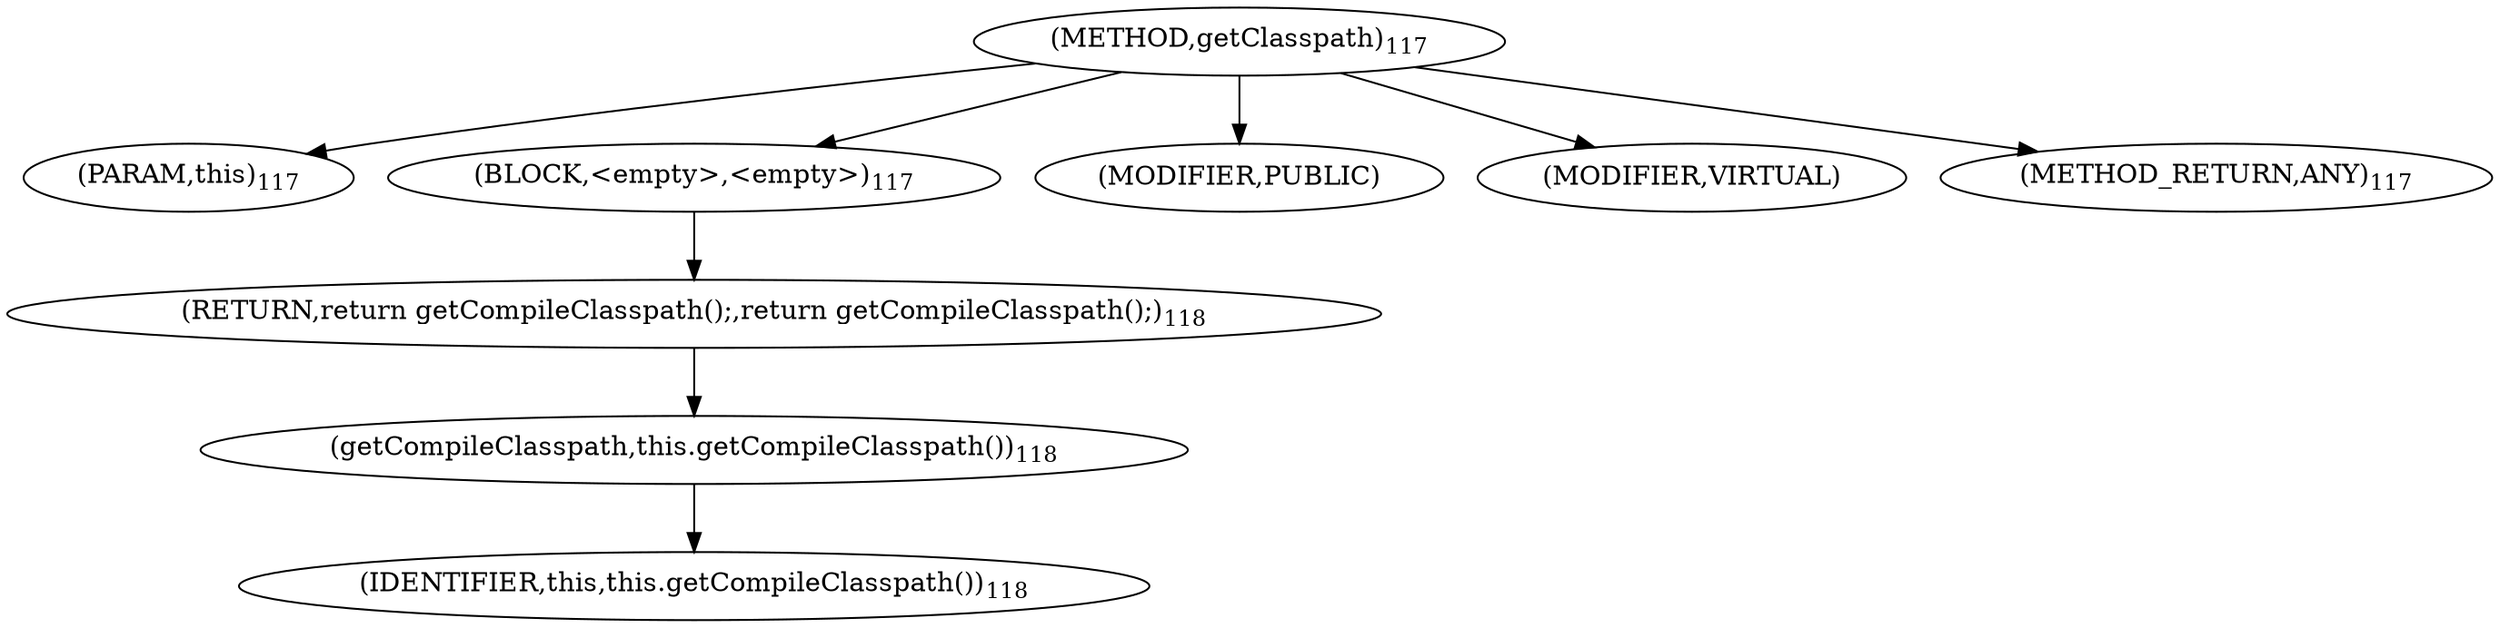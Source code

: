 digraph "getClasspath" {  
"154" [label = <(METHOD,getClasspath)<SUB>117</SUB>> ]
"6" [label = <(PARAM,this)<SUB>117</SUB>> ]
"155" [label = <(BLOCK,&lt;empty&gt;,&lt;empty&gt;)<SUB>117</SUB>> ]
"156" [label = <(RETURN,return getCompileClasspath();,return getCompileClasspath();)<SUB>118</SUB>> ]
"157" [label = <(getCompileClasspath,this.getCompileClasspath())<SUB>118</SUB>> ]
"5" [label = <(IDENTIFIER,this,this.getCompileClasspath())<SUB>118</SUB>> ]
"158" [label = <(MODIFIER,PUBLIC)> ]
"159" [label = <(MODIFIER,VIRTUAL)> ]
"160" [label = <(METHOD_RETURN,ANY)<SUB>117</SUB>> ]
  "154" -> "6" 
  "154" -> "155" 
  "154" -> "158" 
  "154" -> "159" 
  "154" -> "160" 
  "155" -> "156" 
  "156" -> "157" 
  "157" -> "5" 
}
